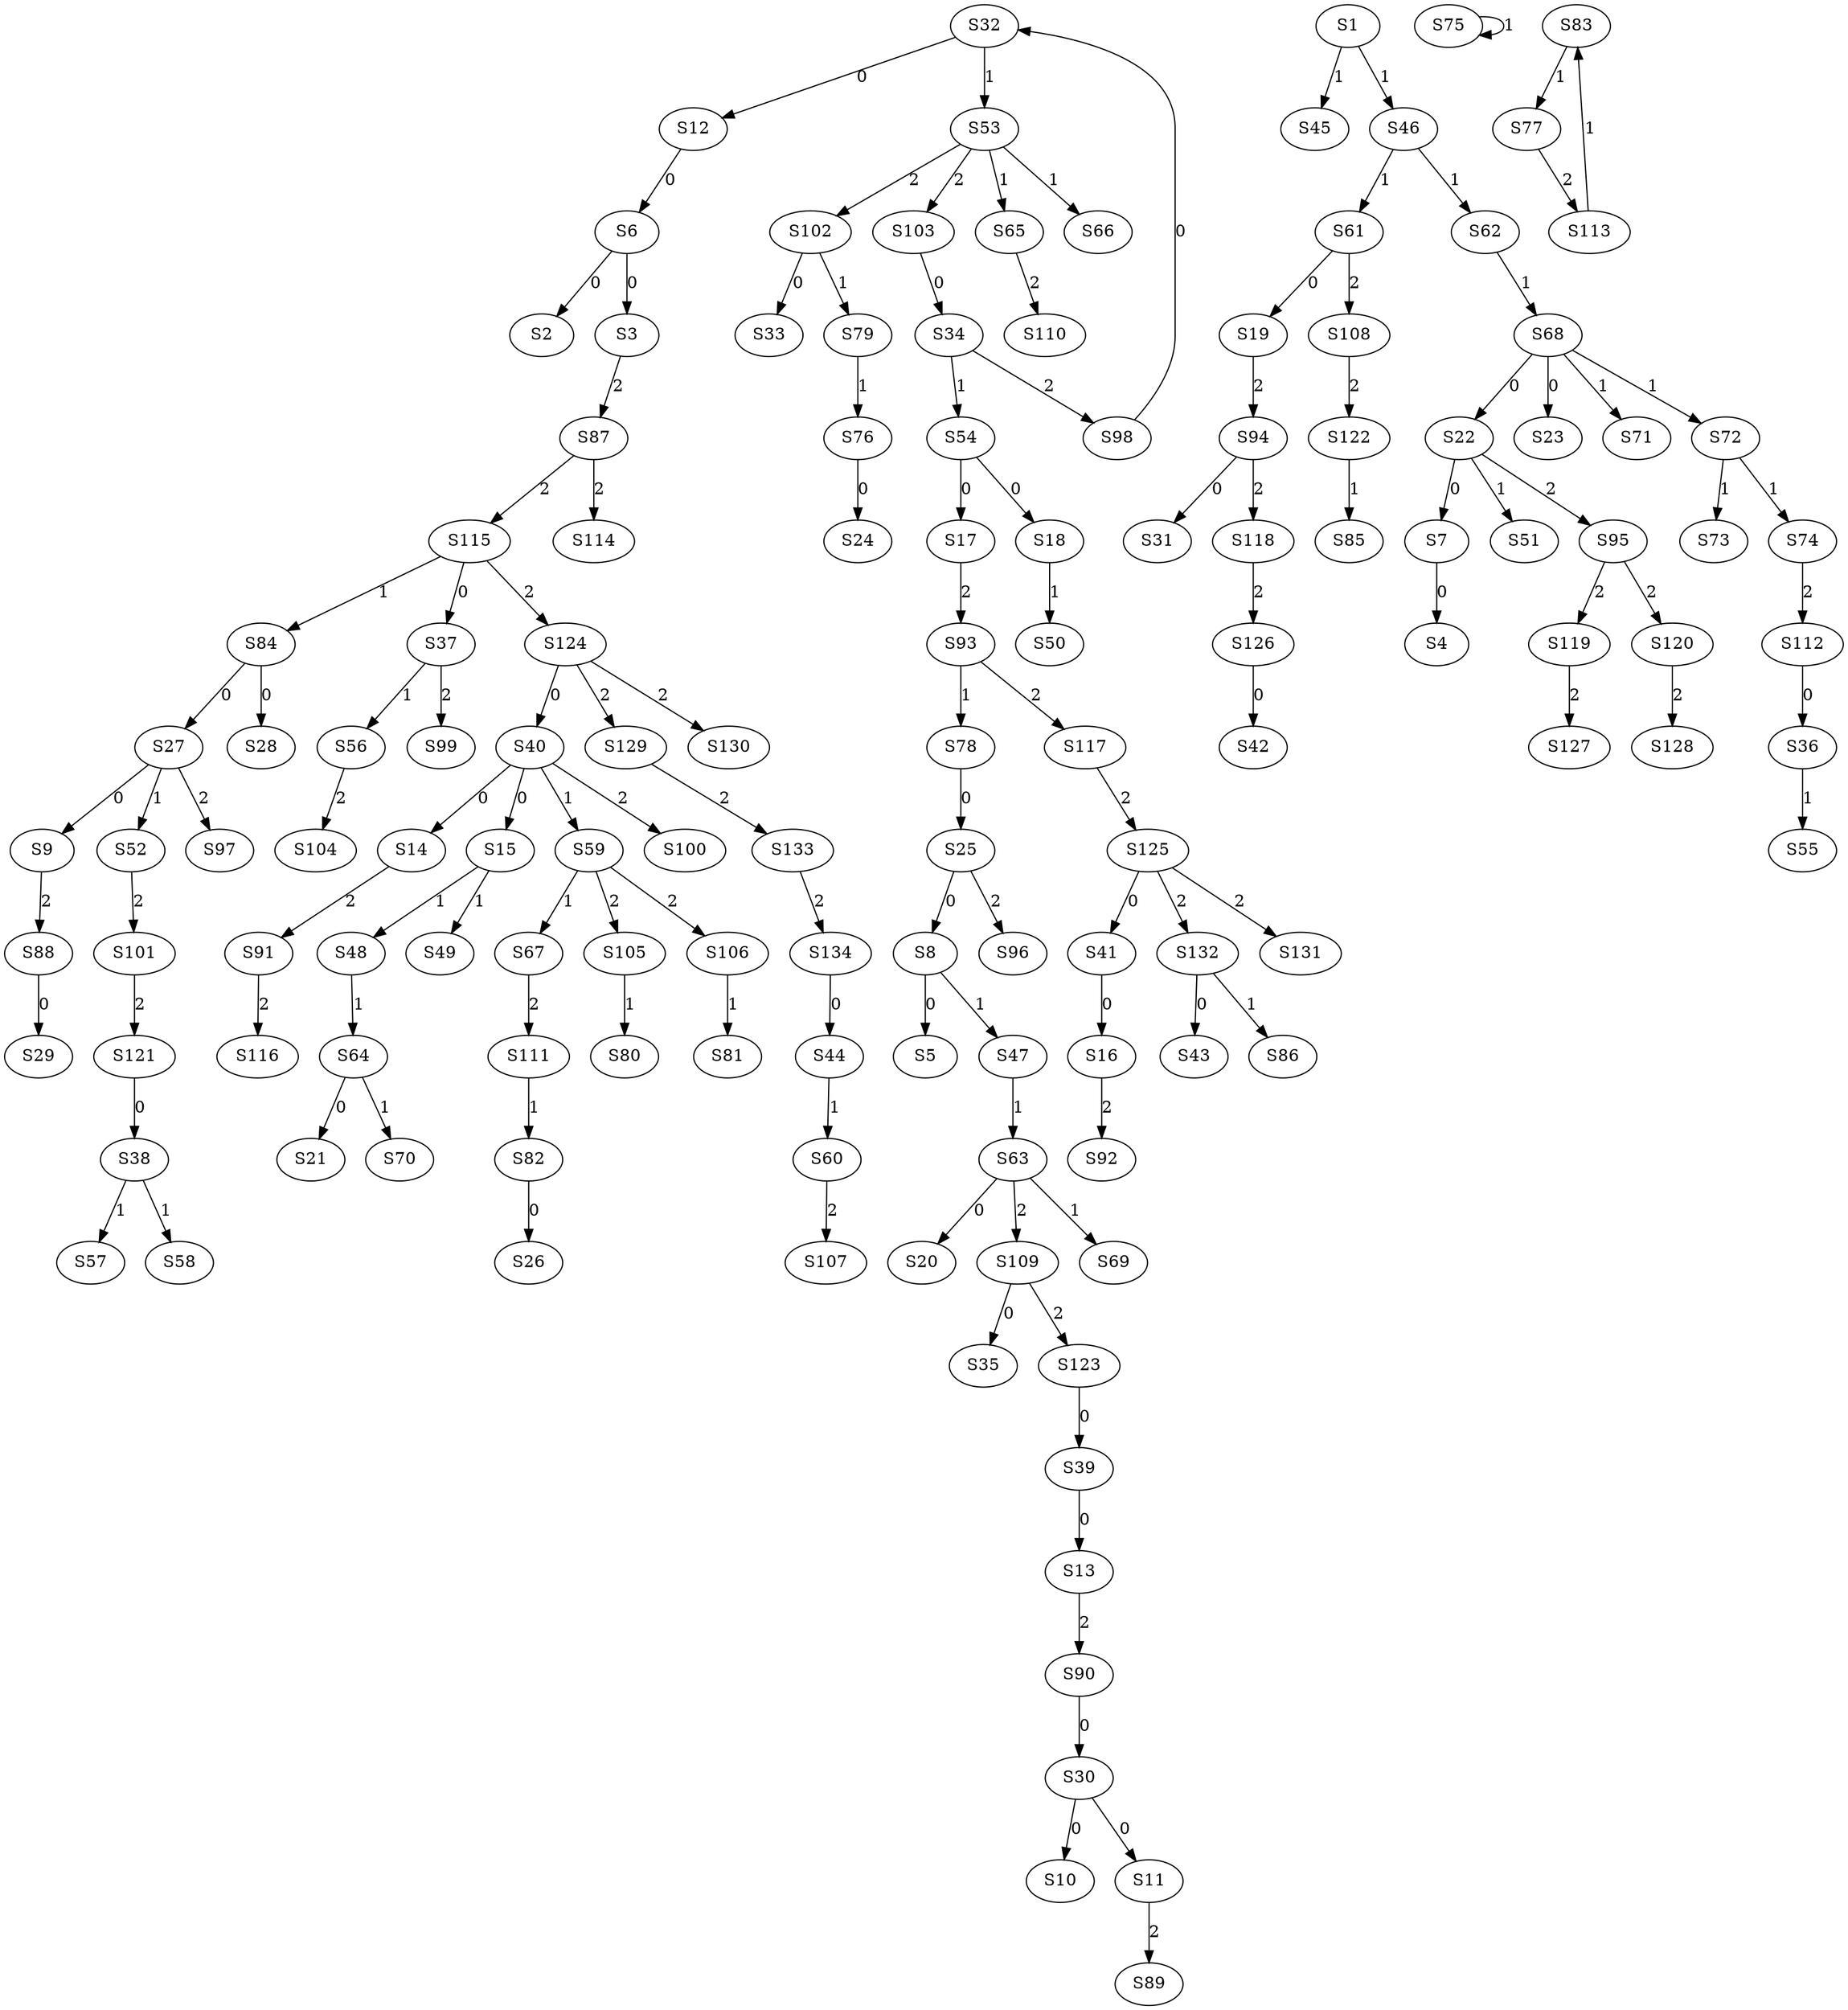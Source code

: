 strict digraph {
	S6 -> S2 [ label = 0 ];
	S6 -> S3 [ label = 0 ];
	S7 -> S4 [ label = 0 ];
	S8 -> S5 [ label = 0 ];
	S12 -> S6 [ label = 0 ];
	S22 -> S7 [ label = 0 ];
	S25 -> S8 [ label = 0 ];
	S27 -> S9 [ label = 0 ];
	S30 -> S10 [ label = 0 ];
	S30 -> S11 [ label = 0 ];
	S32 -> S12 [ label = 0 ];
	S39 -> S13 [ label = 0 ];
	S40 -> S14 [ label = 0 ];
	S40 -> S15 [ label = 0 ];
	S41 -> S16 [ label = 0 ];
	S54 -> S17 [ label = 0 ];
	S54 -> S18 [ label = 0 ];
	S61 -> S19 [ label = 0 ];
	S63 -> S20 [ label = 0 ];
	S64 -> S21 [ label = 0 ];
	S68 -> S22 [ label = 0 ];
	S68 -> S23 [ label = 0 ];
	S76 -> S24 [ label = 0 ];
	S78 -> S25 [ label = 0 ];
	S82 -> S26 [ label = 0 ];
	S84 -> S27 [ label = 0 ];
	S84 -> S28 [ label = 0 ];
	S88 -> S29 [ label = 0 ];
	S90 -> S30 [ label = 0 ];
	S94 -> S31 [ label = 0 ];
	S98 -> S32 [ label = 0 ];
	S102 -> S33 [ label = 0 ];
	S103 -> S34 [ label = 0 ];
	S109 -> S35 [ label = 0 ];
	S112 -> S36 [ label = 0 ];
	S115 -> S37 [ label = 0 ];
	S121 -> S38 [ label = 0 ];
	S123 -> S39 [ label = 0 ];
	S124 -> S40 [ label = 0 ];
	S125 -> S41 [ label = 0 ];
	S126 -> S42 [ label = 0 ];
	S132 -> S43 [ label = 0 ];
	S134 -> S44 [ label = 0 ];
	S1 -> S45 [ label = 1 ];
	S1 -> S46 [ label = 1 ];
	S8 -> S47 [ label = 1 ];
	S15 -> S48 [ label = 1 ];
	S15 -> S49 [ label = 1 ];
	S18 -> S50 [ label = 1 ];
	S22 -> S51 [ label = 1 ];
	S27 -> S52 [ label = 1 ];
	S32 -> S53 [ label = 1 ];
	S34 -> S54 [ label = 1 ];
	S36 -> S55 [ label = 1 ];
	S37 -> S56 [ label = 1 ];
	S38 -> S57 [ label = 1 ];
	S38 -> S58 [ label = 1 ];
	S40 -> S59 [ label = 1 ];
	S44 -> S60 [ label = 1 ];
	S46 -> S61 [ label = 1 ];
	S46 -> S62 [ label = 1 ];
	S47 -> S63 [ label = 1 ];
	S48 -> S64 [ label = 1 ];
	S53 -> S65 [ label = 1 ];
	S53 -> S66 [ label = 1 ];
	S59 -> S67 [ label = 1 ];
	S62 -> S68 [ label = 1 ];
	S63 -> S69 [ label = 1 ];
	S64 -> S70 [ label = 1 ];
	S68 -> S71 [ label = 1 ];
	S68 -> S72 [ label = 1 ];
	S72 -> S73 [ label = 1 ];
	S72 -> S74 [ label = 1 ];
	S75 -> S75 [ label = 1 ];
	S79 -> S76 [ label = 1 ];
	S83 -> S77 [ label = 1 ];
	S93 -> S78 [ label = 1 ];
	S102 -> S79 [ label = 1 ];
	S105 -> S80 [ label = 1 ];
	S106 -> S81 [ label = 1 ];
	S111 -> S82 [ label = 1 ];
	S113 -> S83 [ label = 1 ];
	S115 -> S84 [ label = 1 ];
	S122 -> S85 [ label = 1 ];
	S132 -> S86 [ label = 1 ];
	S3 -> S87 [ label = 2 ];
	S9 -> S88 [ label = 2 ];
	S11 -> S89 [ label = 2 ];
	S13 -> S90 [ label = 2 ];
	S14 -> S91 [ label = 2 ];
	S16 -> S92 [ label = 2 ];
	S17 -> S93 [ label = 2 ];
	S19 -> S94 [ label = 2 ];
	S22 -> S95 [ label = 2 ];
	S25 -> S96 [ label = 2 ];
	S27 -> S97 [ label = 2 ];
	S34 -> S98 [ label = 2 ];
	S37 -> S99 [ label = 2 ];
	S40 -> S100 [ label = 2 ];
	S52 -> S101 [ label = 2 ];
	S53 -> S102 [ label = 2 ];
	S53 -> S103 [ label = 2 ];
	S56 -> S104 [ label = 2 ];
	S59 -> S105 [ label = 2 ];
	S59 -> S106 [ label = 2 ];
	S60 -> S107 [ label = 2 ];
	S61 -> S108 [ label = 2 ];
	S63 -> S109 [ label = 2 ];
	S65 -> S110 [ label = 2 ];
	S67 -> S111 [ label = 2 ];
	S74 -> S112 [ label = 2 ];
	S77 -> S113 [ label = 2 ];
	S87 -> S114 [ label = 2 ];
	S87 -> S115 [ label = 2 ];
	S91 -> S116 [ label = 2 ];
	S93 -> S117 [ label = 2 ];
	S94 -> S118 [ label = 2 ];
	S95 -> S119 [ label = 2 ];
	S95 -> S120 [ label = 2 ];
	S101 -> S121 [ label = 2 ];
	S108 -> S122 [ label = 2 ];
	S109 -> S123 [ label = 2 ];
	S115 -> S124 [ label = 2 ];
	S117 -> S125 [ label = 2 ];
	S118 -> S126 [ label = 2 ];
	S119 -> S127 [ label = 2 ];
	S120 -> S128 [ label = 2 ];
	S124 -> S129 [ label = 2 ];
	S124 -> S130 [ label = 2 ];
	S125 -> S131 [ label = 2 ];
	S125 -> S132 [ label = 2 ];
	S129 -> S133 [ label = 2 ];
	S133 -> S134 [ label = 2 ];
}